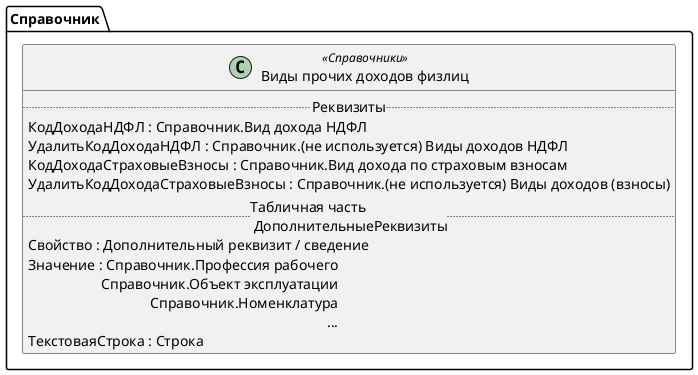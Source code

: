 ﻿@startuml ВидыПрочихДоходовФизическихЛиц
'!include templates.wsd
'..\include templates.wsd
class Справочник.ВидыПрочихДоходовФизическихЛиц as "Виды прочих доходов физлиц" <<Справочники>>
{
..Реквизиты..
КодДоходаНДФЛ : Справочник.Вид дохода НДФЛ
УдалитьКодДоходаНДФЛ : Справочник.(не используется) Виды доходов НДФЛ
КодДоходаСтраховыеВзносы : Справочник.Вид дохода по страховым взносам
УдалитьКодДоходаСтраховыеВзносы : Справочник.(не используется) Виды доходов (взносы)
..Табличная часть \n ДополнительныеРеквизиты..
Свойство : Дополнительный реквизит / сведение
Значение : Справочник.Профессия рабочего\rСправочник.Объект эксплуатации\rСправочник.Номенклатура\r...
ТекстоваяСтрока : Строка
}
@enduml
